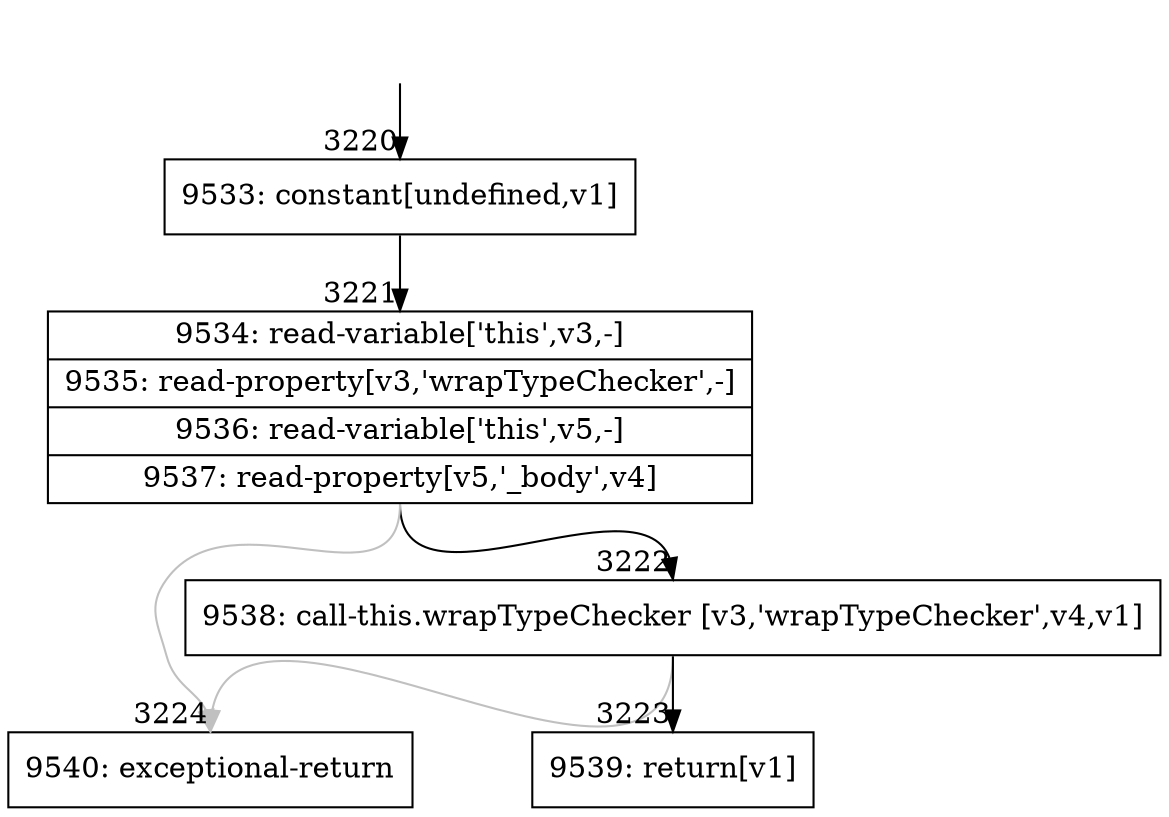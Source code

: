 digraph {
rankdir="TD"
BB_entry349[shape=none,label=""];
BB_entry349 -> BB3220 [tailport=s, headport=n, headlabel="    3220"]
BB3220 [shape=record label="{9533: constant[undefined,v1]}" ] 
BB3220 -> BB3221 [tailport=s, headport=n, headlabel="      3221"]
BB3221 [shape=record label="{9534: read-variable['this',v3,-]|9535: read-property[v3,'wrapTypeChecker',-]|9536: read-variable['this',v5,-]|9537: read-property[v5,'_body',v4]}" ] 
BB3221 -> BB3222 [tailport=s, headport=n, headlabel="      3222"]
BB3221 -> BB3224 [tailport=s, headport=n, color=gray, headlabel="      3224"]
BB3222 [shape=record label="{9538: call-this.wrapTypeChecker [v3,'wrapTypeChecker',v4,v1]}" ] 
BB3222 -> BB3223 [tailport=s, headport=n, headlabel="      3223"]
BB3222 -> BB3224 [tailport=s, headport=n, color=gray]
BB3223 [shape=record label="{9539: return[v1]}" ] 
BB3224 [shape=record label="{9540: exceptional-return}" ] 
//#$~ 3683
}

